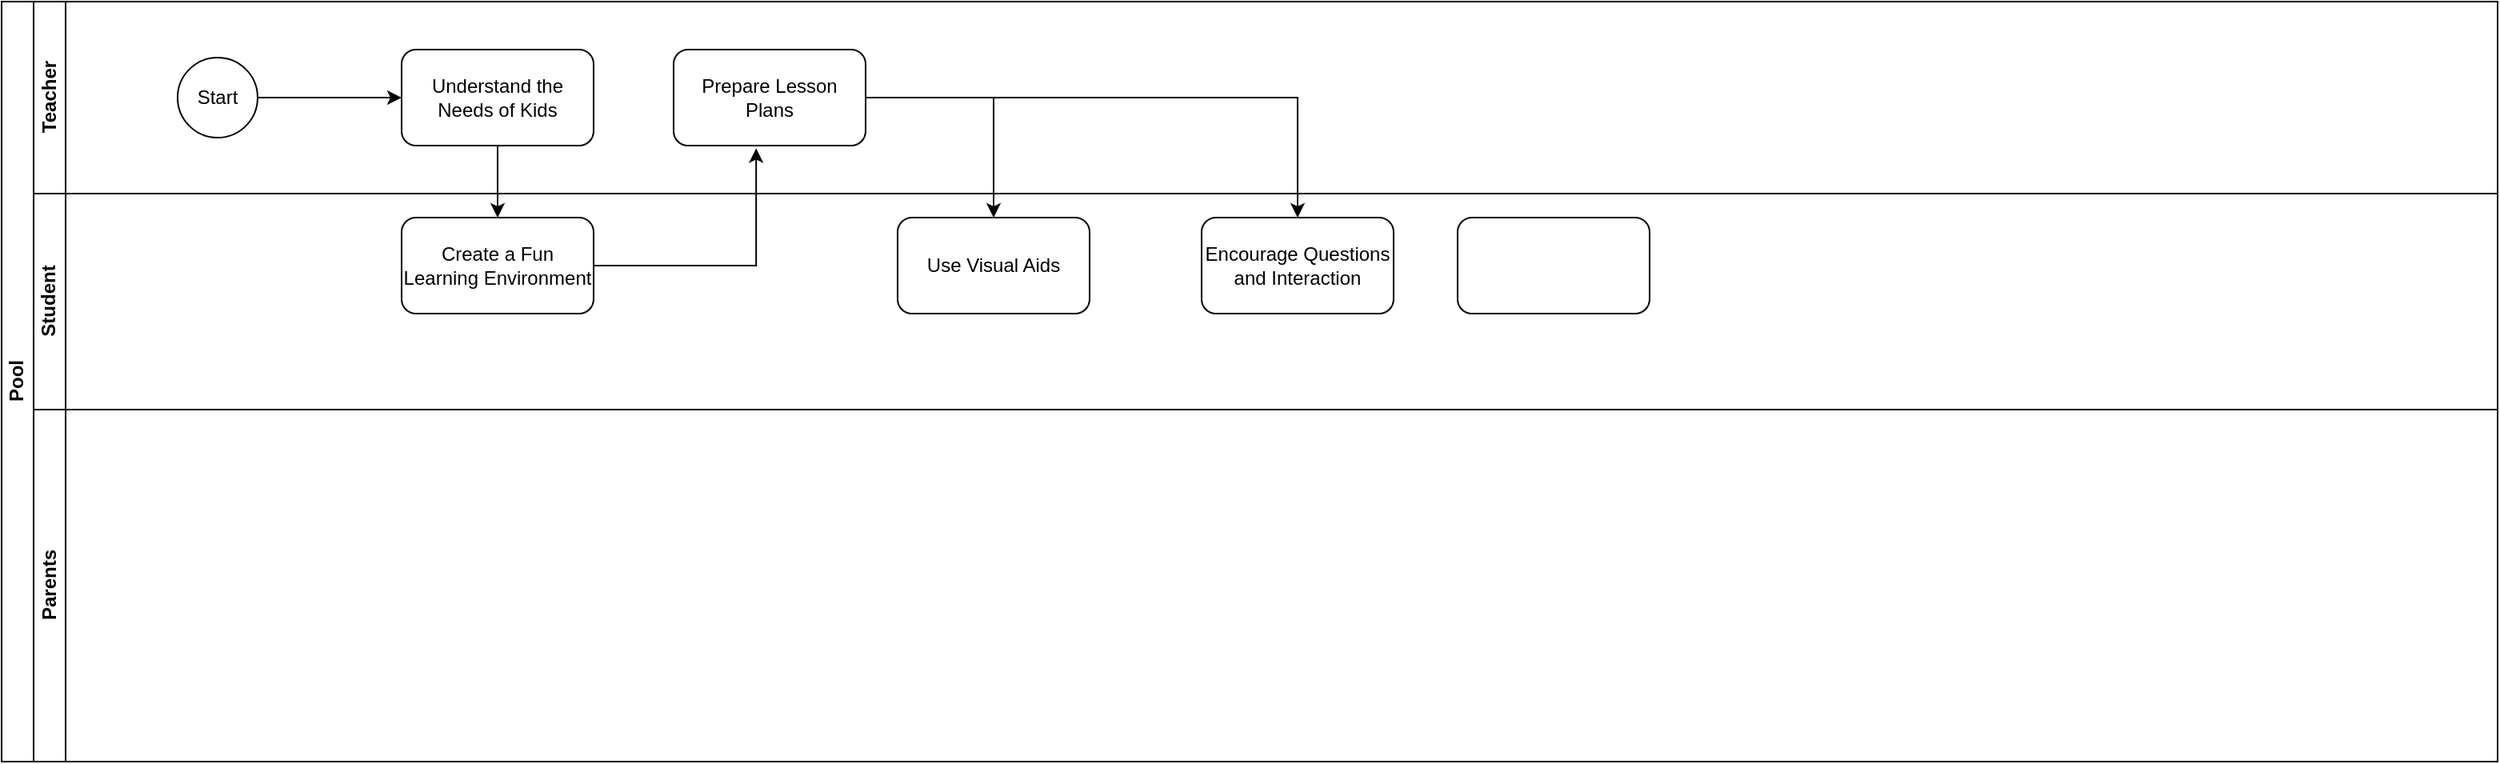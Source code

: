 <mxfile version="21.6.6" type="github">
  <diagram name="Page-1" id="J-5XrPsNwUHamYQZTgDN">
    <mxGraphModel dx="2957" dy="1724" grid="1" gridSize="10" guides="1" tooltips="1" connect="1" arrows="1" fold="1" page="1" pageScale="1" pageWidth="850" pageHeight="1100" math="0" shadow="0">
      <root>
        <mxCell id="0" />
        <mxCell id="1" parent="0" />
        <mxCell id="awT9z1ZbObe2e63cxvBb-7" value="Pool" style="swimlane;childLayout=stackLayout;resizeParent=1;resizeParentMax=0;horizontal=0;startSize=20;horizontalStack=0;html=1;" vertex="1" parent="1">
          <mxGeometry x="-910" y="-1040" width="1560" height="475" as="geometry" />
        </mxCell>
        <mxCell id="awT9z1ZbObe2e63cxvBb-8" value="Teacher" style="swimlane;startSize=20;horizontal=0;html=1;" vertex="1" parent="awT9z1ZbObe2e63cxvBb-7">
          <mxGeometry x="20" width="1540" height="120" as="geometry" />
        </mxCell>
        <mxCell id="awT9z1ZbObe2e63cxvBb-12" style="edgeStyle=orthogonalEdgeStyle;rounded=0;orthogonalLoop=1;jettySize=auto;html=1;" edge="1" parent="awT9z1ZbObe2e63cxvBb-8" source="awT9z1ZbObe2e63cxvBb-1" target="awT9z1ZbObe2e63cxvBb-2">
          <mxGeometry relative="1" as="geometry" />
        </mxCell>
        <mxCell id="awT9z1ZbObe2e63cxvBb-1" value="Start" style="ellipse;whiteSpace=wrap;html=1;aspect=fixed;" vertex="1" parent="awT9z1ZbObe2e63cxvBb-8">
          <mxGeometry x="90" y="35" width="50" height="50" as="geometry" />
        </mxCell>
        <mxCell id="awT9z1ZbObe2e63cxvBb-2" value="Understand the Needs of Kids" style="rounded=1;whiteSpace=wrap;html=1;" vertex="1" parent="awT9z1ZbObe2e63cxvBb-8">
          <mxGeometry x="230" y="30" width="120" height="60" as="geometry" />
        </mxCell>
        <mxCell id="awT9z1ZbObe2e63cxvBb-6" value="Prepare Lesson Plans" style="rounded=1;whiteSpace=wrap;html=1;" vertex="1" parent="awT9z1ZbObe2e63cxvBb-8">
          <mxGeometry x="400" y="30" width="120" height="60" as="geometry" />
        </mxCell>
        <mxCell id="awT9z1ZbObe2e63cxvBb-9" value="Student" style="swimlane;startSize=20;horizontal=0;html=1;" vertex="1" parent="awT9z1ZbObe2e63cxvBb-7">
          <mxGeometry x="20" y="120" width="1540" height="135" as="geometry" />
        </mxCell>
        <mxCell id="awT9z1ZbObe2e63cxvBb-3" value="Create a Fun Learning Environment" style="rounded=1;whiteSpace=wrap;html=1;" vertex="1" parent="awT9z1ZbObe2e63cxvBb-9">
          <mxGeometry x="230" y="15" width="120" height="60" as="geometry" />
        </mxCell>
        <mxCell id="awT9z1ZbObe2e63cxvBb-4" value="Use Visual Aids" style="rounded=1;whiteSpace=wrap;html=1;" vertex="1" parent="awT9z1ZbObe2e63cxvBb-9">
          <mxGeometry x="540" y="15" width="120" height="60" as="geometry" />
        </mxCell>
        <mxCell id="awT9z1ZbObe2e63cxvBb-5" value="Encourage Questions and Interaction" style="rounded=1;whiteSpace=wrap;html=1;" vertex="1" parent="awT9z1ZbObe2e63cxvBb-9">
          <mxGeometry x="730" y="15" width="120" height="60" as="geometry" />
        </mxCell>
        <mxCell id="awT9z1ZbObe2e63cxvBb-11" value="" style="rounded=1;whiteSpace=wrap;html=1;" vertex="1" parent="awT9z1ZbObe2e63cxvBb-9">
          <mxGeometry x="890" y="15" width="120" height="60" as="geometry" />
        </mxCell>
        <mxCell id="awT9z1ZbObe2e63cxvBb-10" value="Parents" style="swimlane;startSize=20;horizontal=0;html=1;" vertex="1" parent="awT9z1ZbObe2e63cxvBb-7">
          <mxGeometry x="20" y="255" width="1540" height="220" as="geometry" />
        </mxCell>
        <mxCell id="awT9z1ZbObe2e63cxvBb-14" style="edgeStyle=orthogonalEdgeStyle;rounded=0;orthogonalLoop=1;jettySize=auto;html=1;" edge="1" parent="awT9z1ZbObe2e63cxvBb-7" source="awT9z1ZbObe2e63cxvBb-2" target="awT9z1ZbObe2e63cxvBb-3">
          <mxGeometry relative="1" as="geometry" />
        </mxCell>
        <mxCell id="awT9z1ZbObe2e63cxvBb-15" style="edgeStyle=orthogonalEdgeStyle;rounded=0;orthogonalLoop=1;jettySize=auto;html=1;entryX=0.43;entryY=1.029;entryDx=0;entryDy=0;entryPerimeter=0;" edge="1" parent="awT9z1ZbObe2e63cxvBb-7" source="awT9z1ZbObe2e63cxvBb-3" target="awT9z1ZbObe2e63cxvBb-6">
          <mxGeometry relative="1" as="geometry" />
        </mxCell>
        <mxCell id="awT9z1ZbObe2e63cxvBb-16" style="edgeStyle=orthogonalEdgeStyle;rounded=0;orthogonalLoop=1;jettySize=auto;html=1;" edge="1" parent="awT9z1ZbObe2e63cxvBb-7" source="awT9z1ZbObe2e63cxvBb-6" target="awT9z1ZbObe2e63cxvBb-4">
          <mxGeometry relative="1" as="geometry" />
        </mxCell>
        <mxCell id="awT9z1ZbObe2e63cxvBb-18" style="edgeStyle=orthogonalEdgeStyle;rounded=0;orthogonalLoop=1;jettySize=auto;html=1;" edge="1" parent="awT9z1ZbObe2e63cxvBb-7" source="awT9z1ZbObe2e63cxvBb-6" target="awT9z1ZbObe2e63cxvBb-5">
          <mxGeometry relative="1" as="geometry" />
        </mxCell>
      </root>
    </mxGraphModel>
  </diagram>
</mxfile>
